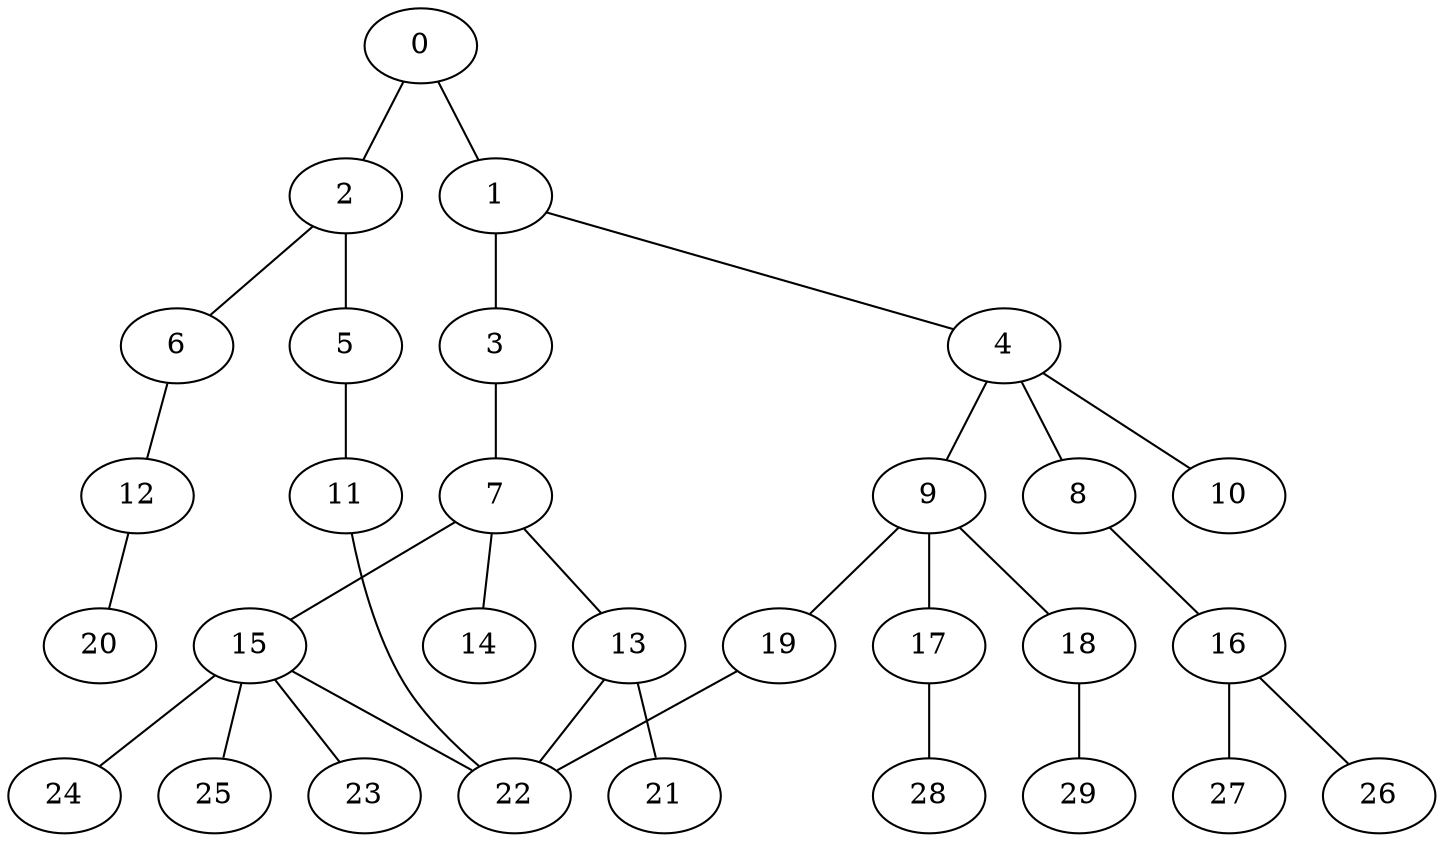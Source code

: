 
graph graphname {
    0 -- 1
0 -- 2
1 -- 3
1 -- 4
2 -- 5
2 -- 6
3 -- 7
4 -- 8
4 -- 10
4 -- 9
5 -- 11
6 -- 12
7 -- 13
7 -- 14
7 -- 15
8 -- 16
9 -- 17
9 -- 18
9 -- 19
11 -- 22
12 -- 20
13 -- 21
13 -- 22
15 -- 24
15 -- 25
15 -- 23
15 -- 22
16 -- 26
16 -- 27
17 -- 28
18 -- 29
19 -- 22

}
